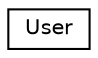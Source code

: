 digraph "Graphical Class Hierarchy"
{
  edge [fontname="Helvetica",fontsize="10",labelfontname="Helvetica",labelfontsize="10"];
  node [fontname="Helvetica",fontsize="10",shape=record];
  rankdir="LR";
  Node1 [label="User",height=0.2,width=0.4,color="black", fillcolor="white", style="filled",URL="$classUser.html"];
}
